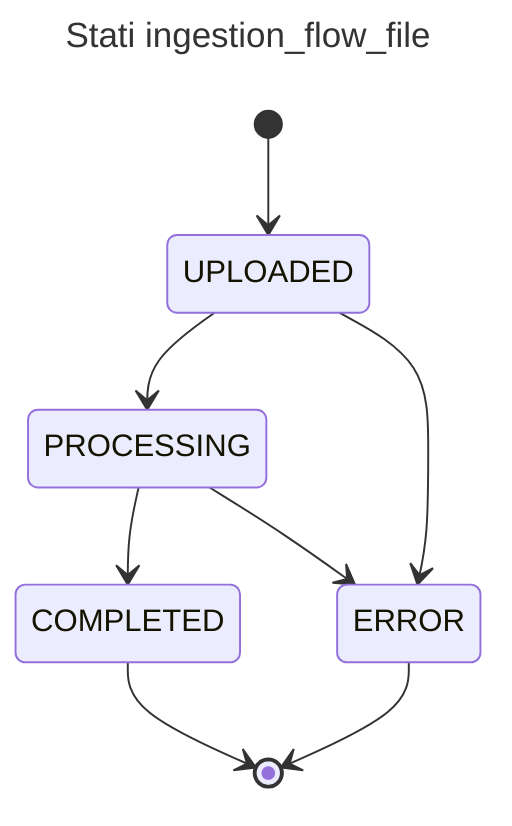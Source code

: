 ---
title: Stati ingestion_flow_file
---
stateDiagram-v2
    [*] --> UPLOADED
    UPLOADED --> PROCESSING
    UPLOADED --> ERROR

    PROCESSING --> COMPLETED
    PROCESSING --> ERROR

    COMPLETED --> [*]
    ERROR --> [*]